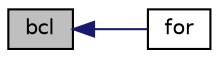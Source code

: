 digraph "bcl"
{
  bgcolor="transparent";
  edge [fontname="Helvetica",fontsize="10",labelfontname="Helvetica",labelfontsize="10"];
  node [fontname="Helvetica",fontsize="10",shape=record];
  rankdir="LR";
  Node2632 [label="bcl",height=0.2,width=0.4,color="black", fillcolor="grey75", style="filled", fontcolor="black"];
  Node2632 -> Node2633 [dir="back",color="midnightblue",fontsize="10",style="solid",fontname="Helvetica"];
  Node2633 [label="for",height=0.2,width=0.4,color="black",URL="$a18335.html#ad479eb5a9201d048935c6e155ab02e8a"];
}
